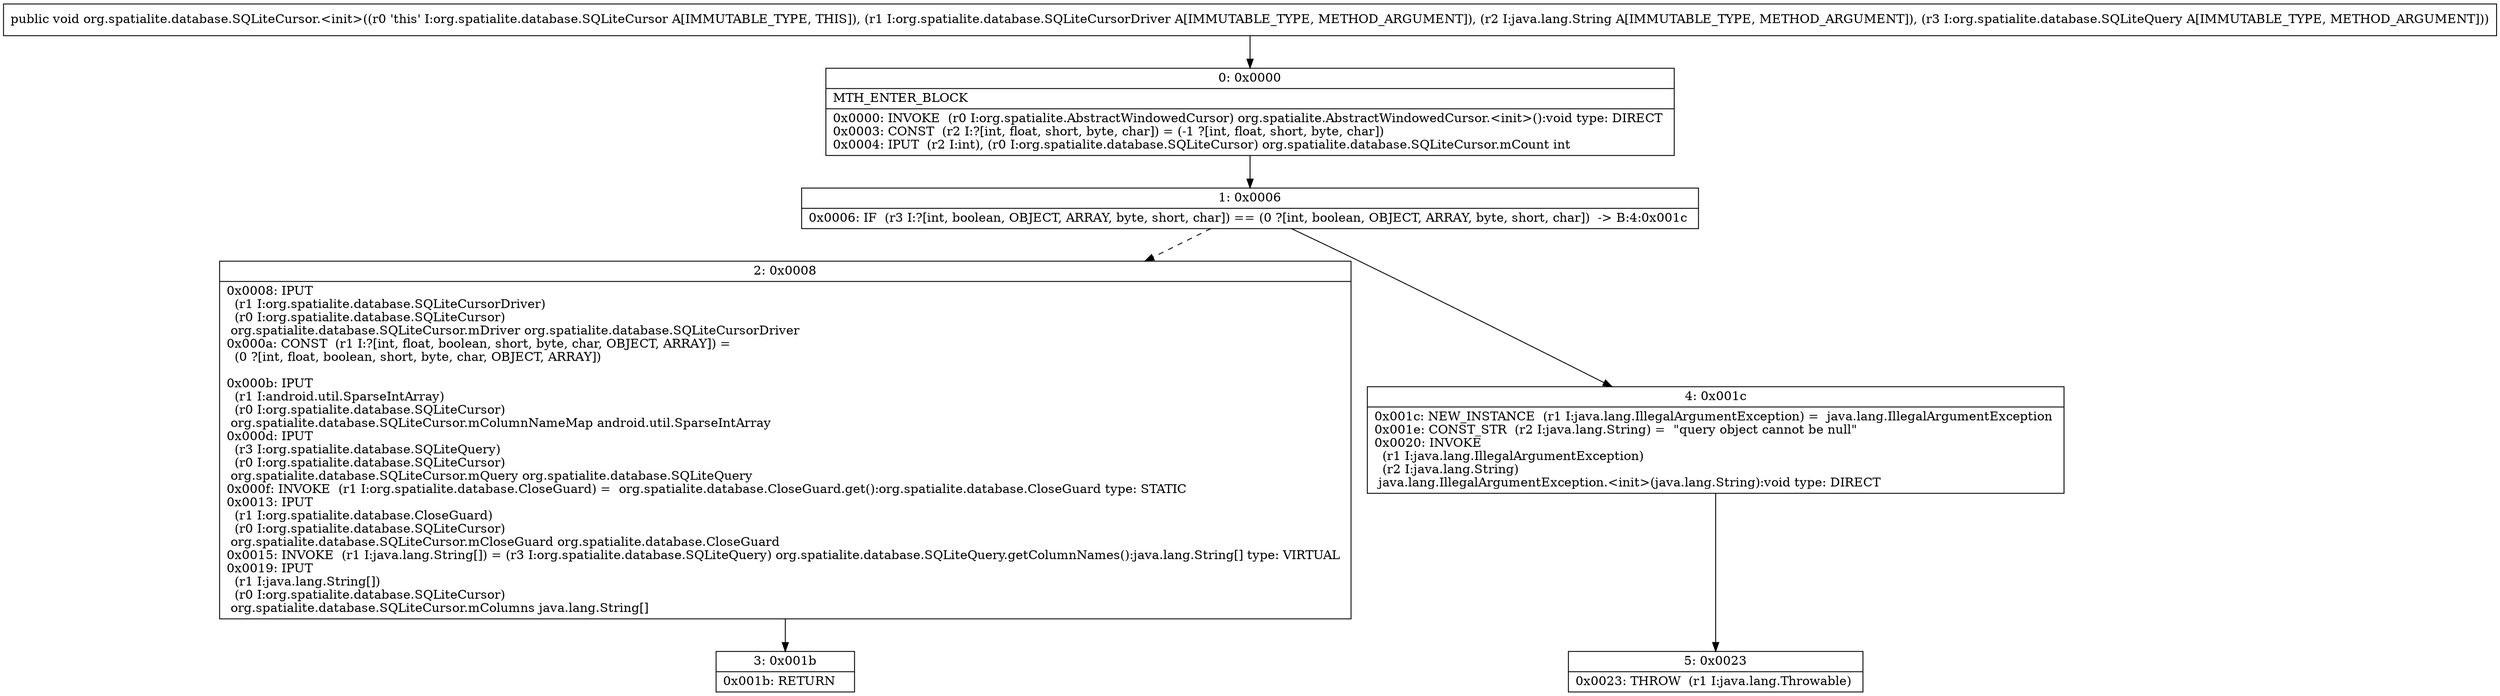 digraph "CFG fororg.spatialite.database.SQLiteCursor.\<init\>(Lorg\/spatialite\/database\/SQLiteCursorDriver;Ljava\/lang\/String;Lorg\/spatialite\/database\/SQLiteQuery;)V" {
Node_0 [shape=record,label="{0\:\ 0x0000|MTH_ENTER_BLOCK\l|0x0000: INVOKE  (r0 I:org.spatialite.AbstractWindowedCursor) org.spatialite.AbstractWindowedCursor.\<init\>():void type: DIRECT \l0x0003: CONST  (r2 I:?[int, float, short, byte, char]) = (\-1 ?[int, float, short, byte, char]) \l0x0004: IPUT  (r2 I:int), (r0 I:org.spatialite.database.SQLiteCursor) org.spatialite.database.SQLiteCursor.mCount int \l}"];
Node_1 [shape=record,label="{1\:\ 0x0006|0x0006: IF  (r3 I:?[int, boolean, OBJECT, ARRAY, byte, short, char]) == (0 ?[int, boolean, OBJECT, ARRAY, byte, short, char])  \-\> B:4:0x001c \l}"];
Node_2 [shape=record,label="{2\:\ 0x0008|0x0008: IPUT  \l  (r1 I:org.spatialite.database.SQLiteCursorDriver)\l  (r0 I:org.spatialite.database.SQLiteCursor)\l org.spatialite.database.SQLiteCursor.mDriver org.spatialite.database.SQLiteCursorDriver \l0x000a: CONST  (r1 I:?[int, float, boolean, short, byte, char, OBJECT, ARRAY]) = \l  (0 ?[int, float, boolean, short, byte, char, OBJECT, ARRAY])\l \l0x000b: IPUT  \l  (r1 I:android.util.SparseIntArray)\l  (r0 I:org.spatialite.database.SQLiteCursor)\l org.spatialite.database.SQLiteCursor.mColumnNameMap android.util.SparseIntArray \l0x000d: IPUT  \l  (r3 I:org.spatialite.database.SQLiteQuery)\l  (r0 I:org.spatialite.database.SQLiteCursor)\l org.spatialite.database.SQLiteCursor.mQuery org.spatialite.database.SQLiteQuery \l0x000f: INVOKE  (r1 I:org.spatialite.database.CloseGuard) =  org.spatialite.database.CloseGuard.get():org.spatialite.database.CloseGuard type: STATIC \l0x0013: IPUT  \l  (r1 I:org.spatialite.database.CloseGuard)\l  (r0 I:org.spatialite.database.SQLiteCursor)\l org.spatialite.database.SQLiteCursor.mCloseGuard org.spatialite.database.CloseGuard \l0x0015: INVOKE  (r1 I:java.lang.String[]) = (r3 I:org.spatialite.database.SQLiteQuery) org.spatialite.database.SQLiteQuery.getColumnNames():java.lang.String[] type: VIRTUAL \l0x0019: IPUT  \l  (r1 I:java.lang.String[])\l  (r0 I:org.spatialite.database.SQLiteCursor)\l org.spatialite.database.SQLiteCursor.mColumns java.lang.String[] \l}"];
Node_3 [shape=record,label="{3\:\ 0x001b|0x001b: RETURN   \l}"];
Node_4 [shape=record,label="{4\:\ 0x001c|0x001c: NEW_INSTANCE  (r1 I:java.lang.IllegalArgumentException) =  java.lang.IllegalArgumentException \l0x001e: CONST_STR  (r2 I:java.lang.String) =  \"query object cannot be null\" \l0x0020: INVOKE  \l  (r1 I:java.lang.IllegalArgumentException)\l  (r2 I:java.lang.String)\l java.lang.IllegalArgumentException.\<init\>(java.lang.String):void type: DIRECT \l}"];
Node_5 [shape=record,label="{5\:\ 0x0023|0x0023: THROW  (r1 I:java.lang.Throwable) \l}"];
MethodNode[shape=record,label="{public void org.spatialite.database.SQLiteCursor.\<init\>((r0 'this' I:org.spatialite.database.SQLiteCursor A[IMMUTABLE_TYPE, THIS]), (r1 I:org.spatialite.database.SQLiteCursorDriver A[IMMUTABLE_TYPE, METHOD_ARGUMENT]), (r2 I:java.lang.String A[IMMUTABLE_TYPE, METHOD_ARGUMENT]), (r3 I:org.spatialite.database.SQLiteQuery A[IMMUTABLE_TYPE, METHOD_ARGUMENT])) }"];
MethodNode -> Node_0;
Node_0 -> Node_1;
Node_1 -> Node_2[style=dashed];
Node_1 -> Node_4;
Node_2 -> Node_3;
Node_4 -> Node_5;
}

